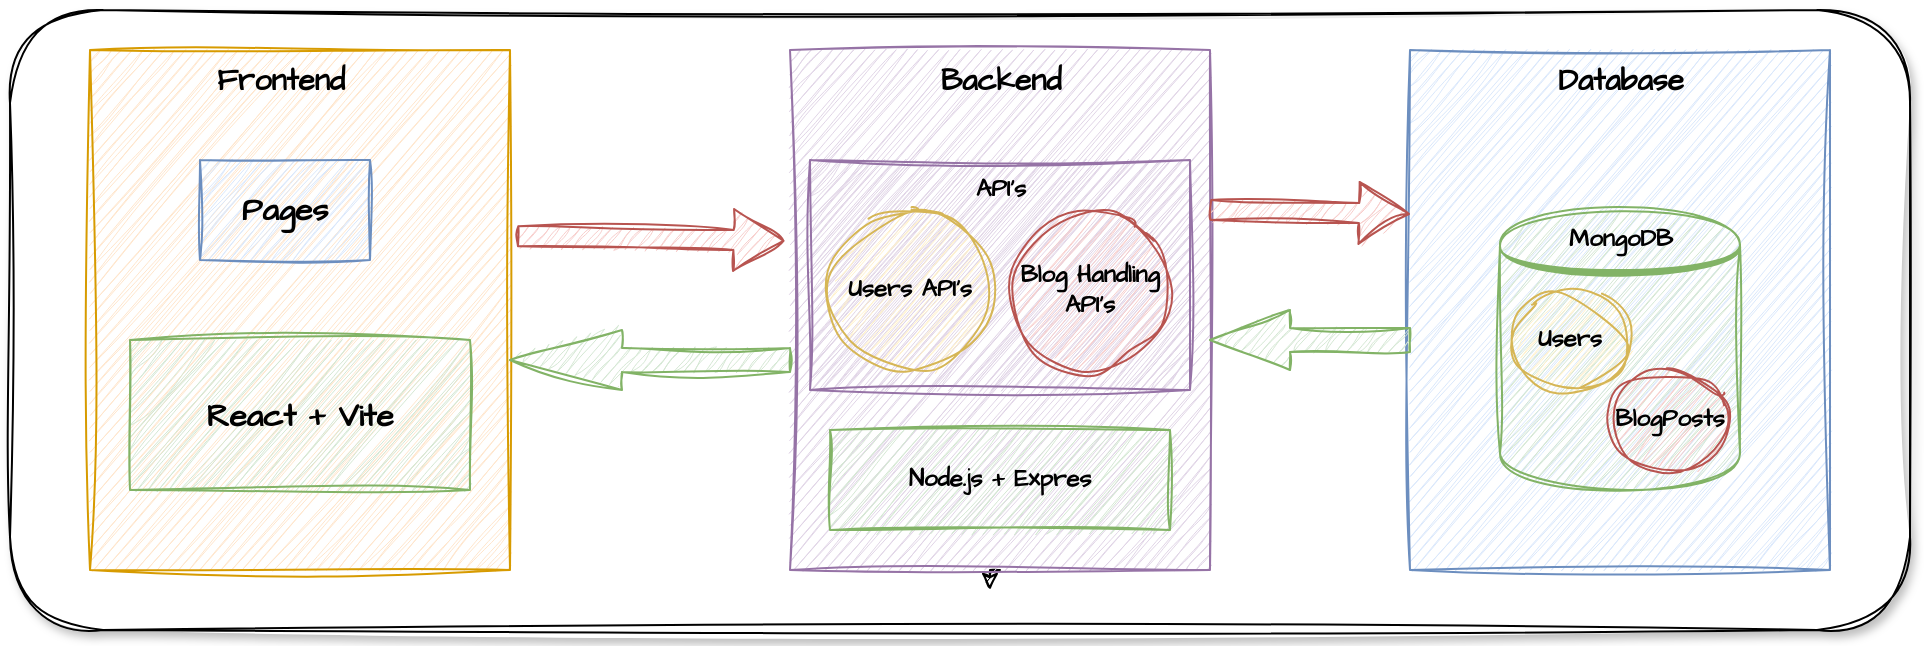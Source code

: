 <mxfile version="26.2.14">
  <diagram name="Page-1" id="NMPtrHIiWiz7xmBcyFeN">
    <mxGraphModel dx="1469" dy="920" grid="1" gridSize="10" guides="1" tooltips="1" connect="1" arrows="1" fold="1" page="1" pageScale="1" pageWidth="5000" pageHeight="5000" math="0" shadow="0">
      <root>
        <mxCell id="0" />
        <mxCell id="1" parent="0" />
        <mxCell id="grOA7Zh7s__LBAO6AF_M-28" value="" style="whiteSpace=wrap;html=1;sketch=1;hachureGap=4;jiggle=2;curveFitting=1;fontFamily=Architects Daughter;fontSource=https%3A%2F%2Ffonts.googleapis.com%2Fcss%3Ffamily%3DArchitects%2BDaughter;shadow=1;glass=0;rounded=1;" vertex="1" parent="1">
          <mxGeometry x="100" y="420" width="950" height="310" as="geometry" />
        </mxCell>
        <mxCell id="grOA7Zh7s__LBAO6AF_M-1" value="" style="whiteSpace=wrap;html=1;sketch=1;hachureGap=4;jiggle=2;curveFitting=1;fontFamily=Architects Daughter;fontSource=https%3A%2F%2Ffonts.googleapis.com%2Fcss%3Ffamily%3DArchitects%2BDaughter;fillColor=#ffe6cc;strokeColor=#d79b00;fontStyle=1" vertex="1" parent="1">
          <mxGeometry x="140" y="440" width="210" height="260" as="geometry" />
        </mxCell>
        <mxCell id="grOA7Zh7s__LBAO6AF_M-2" value="&lt;span&gt;&lt;font style=&quot;font-size: 15px;&quot;&gt;Frontend&lt;/font&gt;&lt;/span&gt;" style="text;html=1;align=center;verticalAlign=middle;resizable=0;points=[];autosize=1;strokeColor=none;fillColor=none;fontFamily=Architects Daughter;fontSource=https%3A%2F%2Ffonts.googleapis.com%2Fcss%3Ffamily%3DArchitects%2BDaughter;fontStyle=1" vertex="1" parent="1">
          <mxGeometry x="190" y="440" width="90" height="30" as="geometry" />
        </mxCell>
        <mxCell id="grOA7Zh7s__LBAO6AF_M-21" style="edgeStyle=orthogonalEdgeStyle;rounded=0;sketch=1;hachureGap=4;jiggle=2;curveFitting=1;orthogonalLoop=1;jettySize=auto;html=1;exitX=0.5;exitY=1;exitDx=0;exitDy=0;fontFamily=Architects Daughter;fontSource=https%3A%2F%2Ffonts.googleapis.com%2Fcss%3Ffamily%3DArchitects%2BDaughter;fontStyle=1" edge="1" parent="1" source="grOA7Zh7s__LBAO6AF_M-3">
          <mxGeometry relative="1" as="geometry">
            <mxPoint x="590" y="710" as="targetPoint" />
          </mxGeometry>
        </mxCell>
        <mxCell id="grOA7Zh7s__LBAO6AF_M-3" value="" style="whiteSpace=wrap;html=1;sketch=1;hachureGap=4;jiggle=2;curveFitting=1;fontFamily=Architects Daughter;fontSource=https%3A%2F%2Ffonts.googleapis.com%2Fcss%3Ffamily%3DArchitects%2BDaughter;fillColor=#e1d5e7;strokeColor=#9673a6;fontStyle=1" vertex="1" parent="1">
          <mxGeometry x="490" y="440" width="210" height="260" as="geometry" />
        </mxCell>
        <mxCell id="grOA7Zh7s__LBAO6AF_M-7" value="" style="whiteSpace=wrap;html=1;sketch=1;hachureGap=4;jiggle=2;curveFitting=1;fontFamily=Architects Daughter;fontSource=https%3A%2F%2Ffonts.googleapis.com%2Fcss%3Ffamily%3DArchitects%2BDaughter;fillColor=#dae8fc;strokeColor=#6c8ebf;fontStyle=1" vertex="1" parent="1">
          <mxGeometry x="800" y="440" width="210" height="260" as="geometry" />
        </mxCell>
        <mxCell id="grOA7Zh7s__LBAO6AF_M-6" value="&lt;span&gt;&lt;font style=&quot;font-size: 15px;&quot;&gt;Backend&lt;/font&gt;&lt;/span&gt;" style="text;html=1;align=center;verticalAlign=middle;resizable=0;points=[];autosize=1;strokeColor=none;fillColor=none;fontFamily=Architects Daughter;fontSource=https%3A%2F%2Ffonts.googleapis.com%2Fcss%3Ffamily%3DArchitects%2BDaughter;fontStyle=1" vertex="1" parent="1">
          <mxGeometry x="555" y="440" width="80" height="30" as="geometry" />
        </mxCell>
        <mxCell id="grOA7Zh7s__LBAO6AF_M-8" value="&lt;span&gt;&lt;font style=&quot;font-size: 15px;&quot;&gt;Database&lt;/font&gt;&lt;/span&gt;" style="text;html=1;align=center;verticalAlign=middle;resizable=0;points=[];autosize=1;strokeColor=none;fillColor=none;fontFamily=Architects Daughter;fontSource=https%3A%2F%2Ffonts.googleapis.com%2Fcss%3Ffamily%3DArchitects%2BDaughter;fontStyle=1" vertex="1" parent="1">
          <mxGeometry x="860" y="440" width="90" height="30" as="geometry" />
        </mxCell>
        <mxCell id="grOA7Zh7s__LBAO6AF_M-10" value="" style="shape=datastore;whiteSpace=wrap;html=1;sketch=1;hachureGap=4;jiggle=2;curveFitting=1;fontFamily=Architects Daughter;fontSource=https%3A%2F%2Ffonts.googleapis.com%2Fcss%3Ffamily%3DArchitects%2BDaughter;fillColor=#d5e8d4;strokeColor=#82b366;fontStyle=1" vertex="1" parent="1">
          <mxGeometry x="845" y="520" width="120" height="140" as="geometry" />
        </mxCell>
        <mxCell id="grOA7Zh7s__LBAO6AF_M-11" value="MongoDB" style="text;html=1;align=center;verticalAlign=middle;resizable=0;points=[];autosize=1;strokeColor=none;fillColor=none;fontFamily=Architects Daughter;fontSource=https%3A%2F%2Ffonts.googleapis.com%2Fcss%3Ffamily%3DArchitects%2BDaughter;fontStyle=1" vertex="1" parent="1">
          <mxGeometry x="865" y="520" width="80" height="30" as="geometry" />
        </mxCell>
        <mxCell id="grOA7Zh7s__LBAO6AF_M-12" value="Users" style="ellipse;whiteSpace=wrap;html=1;sketch=1;hachureGap=4;jiggle=2;curveFitting=1;fontFamily=Architects Daughter;fontSource=https%3A%2F%2Ffonts.googleapis.com%2Fcss%3Ffamily%3DArchitects%2BDaughter;fillColor=#fff2cc;strokeColor=#d6b656;fontStyle=1" vertex="1" parent="1">
          <mxGeometry x="850" y="560" width="60" height="50" as="geometry" />
        </mxCell>
        <mxCell id="grOA7Zh7s__LBAO6AF_M-13" value="BlogPosts" style="ellipse;whiteSpace=wrap;html=1;sketch=1;hachureGap=4;jiggle=2;curveFitting=1;fontFamily=Architects Daughter;fontSource=https%3A%2F%2Ffonts.googleapis.com%2Fcss%3Ffamily%3DArchitects%2BDaughter;fillColor=#f8cecc;strokeColor=#b85450;fontStyle=1" vertex="1" parent="1">
          <mxGeometry x="900" y="600" width="60" height="50" as="geometry" />
        </mxCell>
        <mxCell id="grOA7Zh7s__LBAO6AF_M-14" value="" style="edgeStyle=none;orthogonalLoop=1;jettySize=auto;html=1;shape=flexArrow;rounded=1;startSize=8;endSize=8;sketch=1;hachureGap=4;jiggle=2;curveFitting=1;fontFamily=Architects Daughter;fontSource=https%3A%2F%2Ffonts.googleapis.com%2Fcss%3Ffamily%3DArchitects%2BDaughter;exitX=1.017;exitY=0.358;exitDx=0;exitDy=0;exitPerimeter=0;entryX=-0.013;entryY=0.367;entryDx=0;entryDy=0;entryPerimeter=0;fillColor=#f8cecc;strokeColor=#b85450;fontStyle=1" edge="1" parent="1" source="grOA7Zh7s__LBAO6AF_M-1" target="grOA7Zh7s__LBAO6AF_M-3">
          <mxGeometry width="100" relative="1" as="geometry">
            <mxPoint x="370" y="534.5" as="sourcePoint" />
            <mxPoint x="470" y="534.5" as="targetPoint" />
            <Array as="points" />
          </mxGeometry>
        </mxCell>
        <mxCell id="grOA7Zh7s__LBAO6AF_M-15" value="" style="edgeStyle=none;orthogonalLoop=1;jettySize=auto;html=1;shape=flexArrow;rounded=1;startSize=8;endSize=8;sketch=1;hachureGap=4;jiggle=2;curveFitting=1;fontFamily=Architects Daughter;fontSource=https%3A%2F%2Ffonts.googleapis.com%2Fcss%3Ffamily%3DArchitects%2BDaughter;exitX=1.017;exitY=0.358;exitDx=0;exitDy=0;exitPerimeter=0;fillColor=#f8cecc;strokeColor=#b85450;fontStyle=1" edge="1" parent="1">
          <mxGeometry width="100" relative="1" as="geometry">
            <mxPoint x="700" y="520" as="sourcePoint" />
            <mxPoint x="800" y="522" as="targetPoint" />
            <Array as="points" />
          </mxGeometry>
        </mxCell>
        <mxCell id="grOA7Zh7s__LBAO6AF_M-17" value="" style="shape=singleArrow;whiteSpace=wrap;html=1;arrowWidth=0.4;arrowSize=0.4;sketch=1;hachureGap=4;jiggle=2;curveFitting=1;fontFamily=Architects Daughter;fontSource=https%3A%2F%2Ffonts.googleapis.com%2Fcss%3Ffamily%3DArchitects%2BDaughter;rotation=-180;fillColor=#d5e8d4;strokeColor=#82b366;fontStyle=1" vertex="1" parent="1">
          <mxGeometry x="350" y="580" width="140" height="30" as="geometry" />
        </mxCell>
        <mxCell id="grOA7Zh7s__LBAO6AF_M-18" value="" style="shape=singleArrow;whiteSpace=wrap;html=1;arrowWidth=0.4;arrowSize=0.4;sketch=1;hachureGap=4;jiggle=2;curveFitting=1;fontFamily=Architects Daughter;fontSource=https%3A%2F%2Ffonts.googleapis.com%2Fcss%3Ffamily%3DArchitects%2BDaughter;rotation=-180;fillColor=#d5e8d4;strokeColor=#82b366;fontStyle=1" vertex="1" parent="1">
          <mxGeometry x="700" y="570" width="100" height="30" as="geometry" />
        </mxCell>
        <mxCell id="grOA7Zh7s__LBAO6AF_M-25" value="" style="whiteSpace=wrap;html=1;sketch=1;hachureGap=4;jiggle=2;curveFitting=1;fontFamily=Architects Daughter;fontSource=https%3A%2F%2Ffonts.googleapis.com%2Fcss%3Ffamily%3DArchitects%2BDaughter;fontStyle=1;fillColor=#e1d5e7;strokeColor=#9673a6;" vertex="1" parent="1">
          <mxGeometry x="500" y="495" width="190" height="115" as="geometry" />
        </mxCell>
        <mxCell id="grOA7Zh7s__LBAO6AF_M-22" value="Blog Handling API&#39;s" style="ellipse;whiteSpace=wrap;html=1;sketch=1;hachureGap=4;jiggle=2;curveFitting=1;fontFamily=Architects Daughter;fontSource=https%3A%2F%2Ffonts.googleapis.com%2Fcss%3Ffamily%3DArchitects%2BDaughter;fillColor=#f8cecc;strokeColor=#b85450;fontStyle=1" vertex="1" parent="1">
          <mxGeometry x="600" y="520" width="80" height="80" as="geometry" />
        </mxCell>
        <mxCell id="grOA7Zh7s__LBAO6AF_M-20" value="Users API&#39;s" style="ellipse;whiteSpace=wrap;html=1;sketch=1;hachureGap=4;jiggle=2;curveFitting=1;fontFamily=Architects Daughter;fontSource=https%3A%2F%2Ffonts.googleapis.com%2Fcss%3Ffamily%3DArchitects%2BDaughter;fillColor=#fff2cc;strokeColor=#d6b656;fontStyle=1" vertex="1" parent="1">
          <mxGeometry x="510" y="520" width="80" height="80" as="geometry" />
        </mxCell>
        <mxCell id="grOA7Zh7s__LBAO6AF_M-23" value="&lt;font style=&quot;font-size: 16px;&quot;&gt;Pages&lt;/font&gt;" style="whiteSpace=wrap;html=1;sketch=1;hachureGap=4;jiggle=2;curveFitting=1;fontFamily=Architects Daughter;fontSource=https%3A%2F%2Ffonts.googleapis.com%2Fcss%3Ffamily%3DArchitects%2BDaughter;fillColor=#dae8fc;strokeColor=#6c8ebf;fontStyle=1" vertex="1" parent="1">
          <mxGeometry x="195" y="495" width="85" height="50" as="geometry" />
        </mxCell>
        <mxCell id="grOA7Zh7s__LBAO6AF_M-24" value="&lt;font style=&quot;font-size: 16px;&quot;&gt;React + Vite&lt;/font&gt;" style="whiteSpace=wrap;html=1;sketch=1;hachureGap=4;jiggle=2;curveFitting=1;fontFamily=Architects Daughter;fontSource=https%3A%2F%2Ffonts.googleapis.com%2Fcss%3Ffamily%3DArchitects%2BDaughter;fontStyle=1;fillColor=#d5e8d4;strokeColor=#82b366;" vertex="1" parent="1">
          <mxGeometry x="160" y="585" width="170" height="75" as="geometry" />
        </mxCell>
        <mxCell id="grOA7Zh7s__LBAO6AF_M-26" value="API&#39;s" style="text;html=1;align=center;verticalAlign=middle;resizable=0;points=[];autosize=1;strokeColor=none;fillColor=none;fontFamily=Architects Daughter;fontSource=https%3A%2F%2Ffonts.googleapis.com%2Fcss%3Ffamily%3DArchitects%2BDaughter;fontStyle=1" vertex="1" parent="1">
          <mxGeometry x="570" y="495" width="50" height="30" as="geometry" />
        </mxCell>
        <mxCell id="grOA7Zh7s__LBAO6AF_M-27" value="Node.js + Expres" style="whiteSpace=wrap;html=1;sketch=1;hachureGap=4;jiggle=2;curveFitting=1;fontFamily=Architects Daughter;fontSource=https%3A%2F%2Ffonts.googleapis.com%2Fcss%3Ffamily%3DArchitects%2BDaughter;fontStyle=1;fillColor=#d5e8d4;strokeColor=#82b366;" vertex="1" parent="1">
          <mxGeometry x="510" y="630" width="170" height="50" as="geometry" />
        </mxCell>
      </root>
    </mxGraphModel>
  </diagram>
</mxfile>
